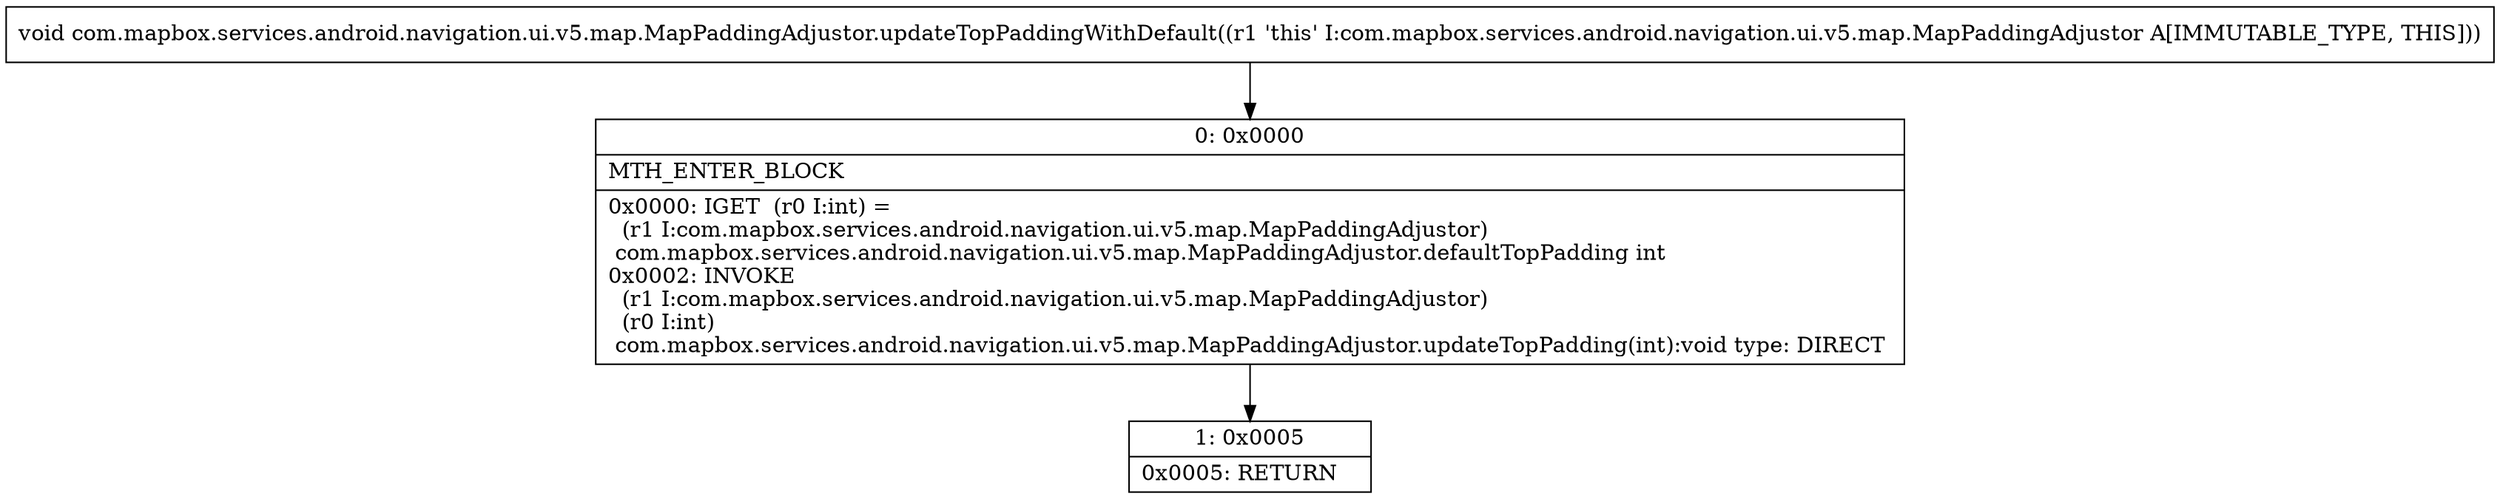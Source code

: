 digraph "CFG forcom.mapbox.services.android.navigation.ui.v5.map.MapPaddingAdjustor.updateTopPaddingWithDefault()V" {
Node_0 [shape=record,label="{0\:\ 0x0000|MTH_ENTER_BLOCK\l|0x0000: IGET  (r0 I:int) = \l  (r1 I:com.mapbox.services.android.navigation.ui.v5.map.MapPaddingAdjustor)\l com.mapbox.services.android.navigation.ui.v5.map.MapPaddingAdjustor.defaultTopPadding int \l0x0002: INVOKE  \l  (r1 I:com.mapbox.services.android.navigation.ui.v5.map.MapPaddingAdjustor)\l  (r0 I:int)\l com.mapbox.services.android.navigation.ui.v5.map.MapPaddingAdjustor.updateTopPadding(int):void type: DIRECT \l}"];
Node_1 [shape=record,label="{1\:\ 0x0005|0x0005: RETURN   \l}"];
MethodNode[shape=record,label="{void com.mapbox.services.android.navigation.ui.v5.map.MapPaddingAdjustor.updateTopPaddingWithDefault((r1 'this' I:com.mapbox.services.android.navigation.ui.v5.map.MapPaddingAdjustor A[IMMUTABLE_TYPE, THIS])) }"];
MethodNode -> Node_0;
Node_0 -> Node_1;
}

